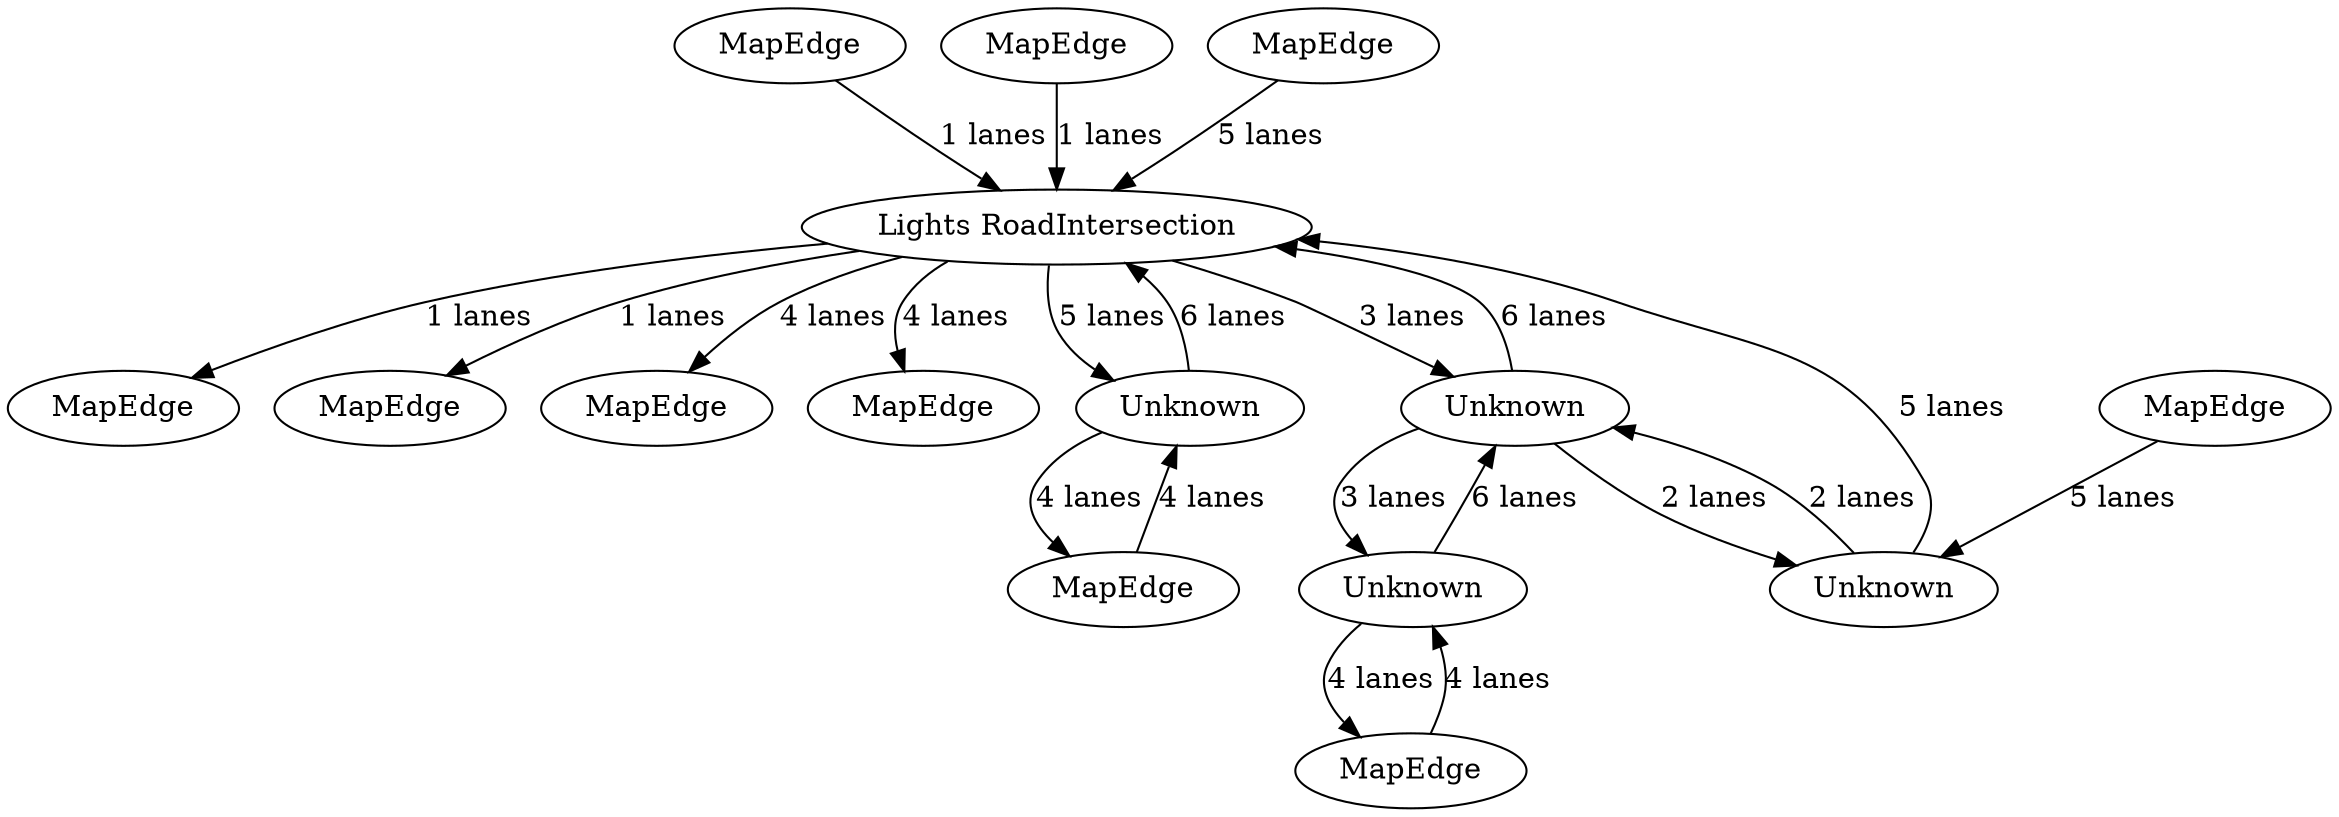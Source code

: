 digraph {
    0 [ label = "MapEdge" ]
    1 [ label = "MapEdge" ]
    2 [ label = "MapEdge" ]
    3 [ label = "MapEdge" ]
    4 [ label = "MapEdge" ]
    5 [ label = "MapEdge" ]
    6 [ label = "Lights RoadIntersection" ]
    7 [ label = "MapEdge" ]
    8 [ label = "Unknown" ]
    9 [ label = "MapEdge" ]
    10 [ label = "Unknown" ]
    11 [ label = "MapEdge" ]
    12 [ label = "Unknown" ]
    13 [ label = "Unknown" ]
    14 [ label = "MapEdge" ]
    6 -> 5 [ label = "4 lanes" ]
    9 -> 13 [ label = "5 lanes" ]
    13 -> 6 [ label = "5 lanes" ]
    6 -> 4 [ label = "4 lanes" ]
    7 -> 6 [ label = "5 lanes" ]
    6 -> 8 [ label = "5 lanes" ]
    8 -> 6 [ label = "6 lanes" ]
    11 -> 10 [ label = "4 lanes" ]
    10 -> 11 [ label = "4 lanes" ]
    10 -> 12 [ label = "6 lanes" ]
    12 -> 10 [ label = "3 lanes" ]
    12 -> 6 [ label = "6 lanes" ]
    6 -> 12 [ label = "3 lanes" ]
    12 -> 13 [ label = "2 lanes" ]
    13 -> 12 [ label = "2 lanes" ]
    8 -> 14 [ label = "4 lanes" ]
    14 -> 8 [ label = "4 lanes" ]
    6 -> 3 [ label = "1 lanes" ]
    2 -> 6 [ label = "1 lanes" ]
    6 -> 1 [ label = "1 lanes" ]
    0 -> 6 [ label = "1 lanes" ]
}
